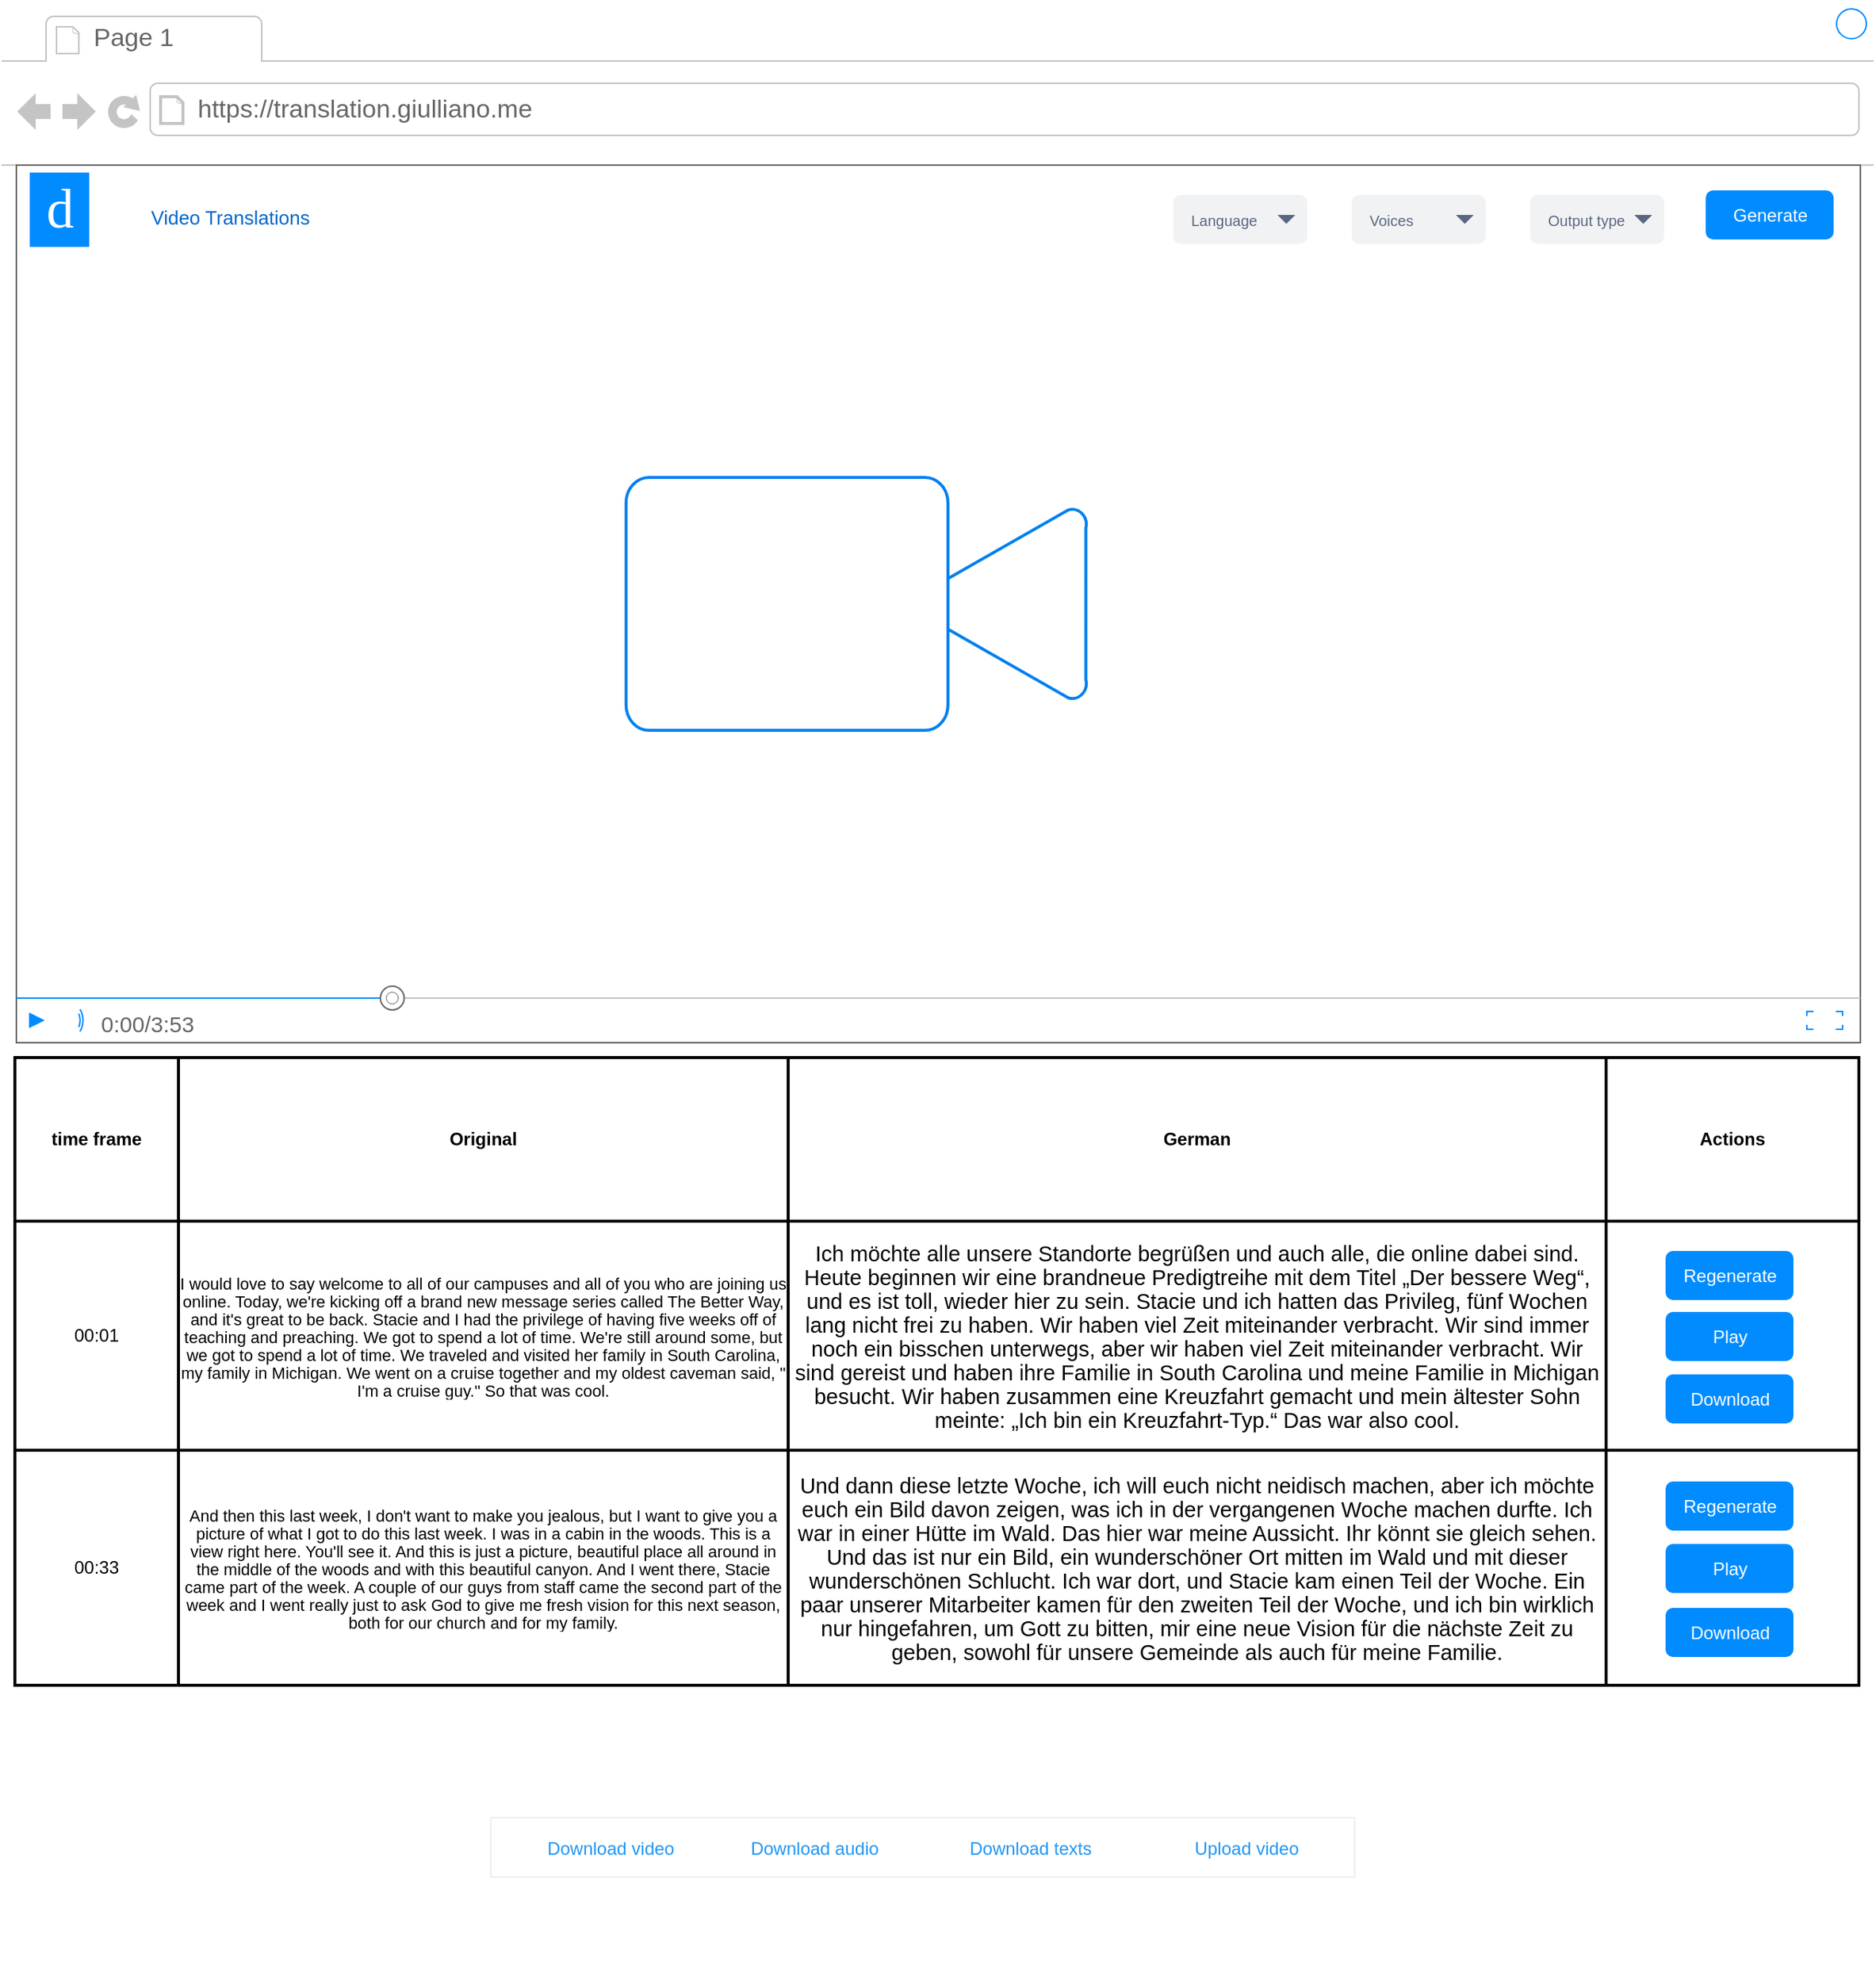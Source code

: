 <mxfile version="24.7.6">
  <diagram id="piDafpqhtRUU5qUU-vj8" name="Page-1">
    <mxGraphModel dx="1405" dy="938" grid="1" gridSize="10" guides="1" tooltips="1" connect="1" arrows="1" fold="1" page="1" pageScale="1" pageWidth="827" pageHeight="1169" math="0" shadow="0">
      <root>
        <mxCell id="0" />
        <mxCell id="1" parent="0" />
        <mxCell id="8962rQQDY3VNNf6We3Pp-1" value="" style="strokeWidth=1;shadow=0;dashed=0;align=center;html=1;shape=mxgraph.mockup.containers.browserWindow;rSize=0;strokeColor2=#008cff;strokeColor3=#c4c4c4;mainText=,;recursiveResize=0;strokeColor=#FFFFFF;fontColor=#FFFFFF;" parent="1" vertex="1">
          <mxGeometry x="11" y="9" width="1259" height="1330" as="geometry" />
        </mxCell>
        <mxCell id="8962rQQDY3VNNf6We3Pp-2" value="Page 1" style="strokeWidth=1;shadow=0;dashed=0;align=center;html=1;shape=mxgraph.mockup.containers.anchor;fontSize=17;fontColor=#666666;align=left;" parent="8962rQQDY3VNNf6We3Pp-1" vertex="1">
          <mxGeometry x="60" y="12" width="110" height="26" as="geometry" />
        </mxCell>
        <mxCell id="8962rQQDY3VNNf6We3Pp-3" value="https://translation.giulliano.me" style="strokeWidth=1;shadow=0;dashed=0;align=center;html=1;shape=mxgraph.mockup.containers.anchor;rSize=0;fontSize=17;fontColor=#666666;align=left;" parent="8962rQQDY3VNNf6We3Pp-1" vertex="1">
          <mxGeometry x="130" y="60" width="250" height="26" as="geometry" />
        </mxCell>
        <mxCell id="8962rQQDY3VNNf6We3Pp-4" value="" style="verticalLabelPosition=bottom;shadow=0;dashed=0;align=center;html=1;verticalAlign=top;strokeWidth=1;shape=mxgraph.mockup.containers.videoPlayer;strokeColor=#666666;strokeColor2=#008cff;strokeColor3=#c4c4c4;textColor=#666666;fillColor2=#008cff;barHeight=30;barPos=20;" parent="8962rQQDY3VNNf6We3Pp-1" vertex="1">
          <mxGeometry x="10" y="110" width="1240" height="590" as="geometry" />
        </mxCell>
        <mxCell id="8962rQQDY3VNNf6We3Pp-6" value="Output type" style="rounded=1;fillColor=#F1F2F4;strokeColor=none;html=1;fontColor=#596780;align=left;fontSize=10;spacingLeft=10" parent="8962rQQDY3VNNf6We3Pp-1" vertex="1">
          <mxGeometry x="1028" y="130" width="90" height="33" as="geometry" />
        </mxCell>
        <mxCell id="8962rQQDY3VNNf6We3Pp-7" value="" style="shape=triangle;direction=south;fillColor=#596780;strokeColor=none;html=1" parent="8962rQQDY3VNNf6We3Pp-6" vertex="1">
          <mxGeometry x="1" y="0.5" width="12" height="6" relative="1" as="geometry">
            <mxPoint x="-20" y="-3" as="offset" />
          </mxGeometry>
        </mxCell>
        <mxCell id="8962rQQDY3VNNf6We3Pp-10" value="Voices" style="rounded=1;fillColor=#F1F2F4;strokeColor=none;html=1;fontColor=#596780;align=left;fontSize=10;spacingLeft=10" parent="8962rQQDY3VNNf6We3Pp-1" vertex="1">
          <mxGeometry x="908" y="130" width="90" height="33" as="geometry" />
        </mxCell>
        <mxCell id="8962rQQDY3VNNf6We3Pp-11" value="" style="shape=triangle;direction=south;fillColor=#596780;strokeColor=none;html=1" parent="8962rQQDY3VNNf6We3Pp-10" vertex="1">
          <mxGeometry x="1" y="0.5" width="12" height="6" relative="1" as="geometry">
            <mxPoint x="-20" y="-3" as="offset" />
          </mxGeometry>
        </mxCell>
        <mxCell id="8962rQQDY3VNNf6We3Pp-12" value="Language" style="rounded=1;fillColor=#F1F2F4;strokeColor=none;html=1;fontColor=#596780;align=left;fontSize=10;spacingLeft=10" parent="8962rQQDY3VNNf6We3Pp-1" vertex="1">
          <mxGeometry x="788" y="130" width="90" height="33" as="geometry" />
        </mxCell>
        <mxCell id="8962rQQDY3VNNf6We3Pp-13" value="" style="shape=triangle;direction=south;fillColor=#596780;strokeColor=none;html=1" parent="8962rQQDY3VNNf6We3Pp-12" vertex="1">
          <mxGeometry x="1" y="0.5" width="12" height="6" relative="1" as="geometry">
            <mxPoint x="-20" y="-3" as="offset" />
          </mxGeometry>
        </mxCell>
        <mxCell id="8962rQQDY3VNNf6We3Pp-14" value="Generate" style="rounded=1;align=center;strokeColor=none;html=1;fontColor=#ffffff;fontSize=12;fillColor=#008CFF;" parent="8962rQQDY3VNNf6We3Pp-1" vertex="1">
          <mxGeometry x="1146" y="127" width="86" height="33" as="geometry" />
        </mxCell>
        <mxCell id="8962rQQDY3VNNf6We3Pp-16" value="Video Translations" style="text;html=1;strokeColor=none;fillColor=none;align=center;verticalAlign=middle;whiteSpace=wrap;rounded=0;fontSize=13;fontColor=#0066CC;" parent="8962rQQDY3VNNf6We3Pp-1" vertex="1">
          <mxGeometry x="59" y="135" width="190" height="20" as="geometry" />
        </mxCell>
        <mxCell id="8962rQQDY3VNNf6We3Pp-17" value="" style="html=1;verticalLabelPosition=bottom;align=center;labelBackgroundColor=#ffffff;verticalAlign=top;strokeWidth=2;strokeColor=#0080F0;shadow=0;dashed=0;shape=mxgraph.ios7.icons.video_conversation;fontSize=13;fontColor=#0066CC;" parent="8962rQQDY3VNNf6We3Pp-1" vertex="1">
          <mxGeometry x="420" y="320" width="310" height="170" as="geometry" />
        </mxCell>
        <mxCell id="8962rQQDY3VNNf6We3Pp-30" value="" style="shape=rect;fillColor=#ffffff;strokeColor=#eeeeee;shadow=0;fontSize=13;fontColor=#0066CC;" parent="8962rQQDY3VNNf6We3Pp-1" vertex="1">
          <mxGeometry x="329" y="1221" width="581" height="40" as="geometry" />
        </mxCell>
        <mxCell id="8962rQQDY3VNNf6We3Pp-31" value="Download video" style="shape=rect;strokeColor=none;fillColor=none;fontSize=12;fontColor=#2196F3;dashed=0;" parent="8962rQQDY3VNNf6We3Pp-30" vertex="1">
          <mxGeometry x="4" width="153.57" height="40" as="geometry" />
        </mxCell>
        <mxCell id="8962rQQDY3VNNf6We3Pp-32" value="Download audio" style="shape=rect;strokeColor=none;fillColor=none;fontSize=12;fontColor=#2196F3;dashed=0;" parent="8962rQQDY3VNNf6We3Pp-30" vertex="1">
          <mxGeometry x="145.25" width="145.25" height="40" as="geometry" />
        </mxCell>
        <mxCell id="8962rQQDY3VNNf6We3Pp-33" value="Download texts" style="shape=rect;strokeColor=none;fillColor=none;fontSize=12;fontColor=#2196F3;dashed=0;" parent="8962rQQDY3VNNf6We3Pp-30" vertex="1">
          <mxGeometry x="290.5" width="145.25" height="40" as="geometry" />
        </mxCell>
        <mxCell id="8962rQQDY3VNNf6We3Pp-34" value="Upload video" style="shape=rect;strokeColor=none;fillColor=none;fontSize=12;fontColor=#2196F3;dashed=0;" parent="8962rQQDY3VNNf6We3Pp-30" vertex="1">
          <mxGeometry x="435.75" width="145.25" height="40" as="geometry" />
        </mxCell>
        <mxCell id="seymav8gBYocV3_De4xC-2" value="d" style="text;html=1;align=center;verticalAlign=middle;resizable=0;points=[];autosize=1;fontSize=37;fontFamily=Tahoma;fillColor=#008CFF;fontColor=#FFFFFF;" parent="8962rQQDY3VNNf6We3Pp-1" vertex="1">
          <mxGeometry x="19" y="115" width="40" height="50" as="geometry" />
        </mxCell>
        <mxCell id="61xK0255PhLL7QsUH4Mn-1" value="" style="shape=table;html=1;whiteSpace=wrap;startSize=0;container=1;collapsible=0;childLayout=tableLayout;strokeWidth=2;" vertex="1" parent="8962rQQDY3VNNf6We3Pp-1">
          <mxGeometry x="9" y="710" width="520" height="422" as="geometry" />
        </mxCell>
        <mxCell id="61xK0255PhLL7QsUH4Mn-2" value="" style="shape=tableRow;horizontal=0;startSize=0;swimlaneHead=0;swimlaneBody=0;top=0;left=0;bottom=0;right=0;collapsible=0;dropTarget=0;fillColor=none;points=[[0,0.5],[1,0.5]];portConstraint=eastwest;" vertex="1" parent="61xK0255PhLL7QsUH4Mn-1">
          <mxGeometry width="520" height="110" as="geometry" />
        </mxCell>
        <mxCell id="61xK0255PhLL7QsUH4Mn-3" value="time frame" style="shape=partialRectangle;html=1;whiteSpace=wrap;connectable=0;fillColor=none;top=0;left=0;bottom=0;right=0;overflow=hidden;fontStyle=1" vertex="1" parent="61xK0255PhLL7QsUH4Mn-2">
          <mxGeometry width="110" height="110" as="geometry">
            <mxRectangle width="110" height="110" as="alternateBounds" />
          </mxGeometry>
        </mxCell>
        <mxCell id="61xK0255PhLL7QsUH4Mn-4" value="Original" style="shape=partialRectangle;html=1;whiteSpace=wrap;connectable=0;fillColor=none;top=0;left=0;bottom=0;right=0;overflow=hidden;fontStyle=1" vertex="1" parent="61xK0255PhLL7QsUH4Mn-2">
          <mxGeometry x="110" width="410" height="110" as="geometry">
            <mxRectangle width="410" height="110" as="alternateBounds" />
          </mxGeometry>
        </mxCell>
        <mxCell id="61xK0255PhLL7QsUH4Mn-5" value="" style="shape=tableRow;horizontal=0;startSize=0;swimlaneHead=0;swimlaneBody=0;top=0;left=0;bottom=0;right=0;collapsible=0;dropTarget=0;fillColor=none;points=[[0,0.5],[1,0.5]];portConstraint=eastwest;" vertex="1" parent="61xK0255PhLL7QsUH4Mn-1">
          <mxGeometry y="110" width="520" height="154" as="geometry" />
        </mxCell>
        <mxCell id="61xK0255PhLL7QsUH4Mn-6" value="00:01" style="shape=partialRectangle;html=1;whiteSpace=wrap;connectable=0;fillColor=none;top=0;left=0;bottom=0;right=0;overflow=hidden;" vertex="1" parent="61xK0255PhLL7QsUH4Mn-5">
          <mxGeometry width="110" height="154" as="geometry">
            <mxRectangle width="110" height="154" as="alternateBounds" />
          </mxGeometry>
        </mxCell>
        <mxCell id="61xK0255PhLL7QsUH4Mn-7" value="&lt;p style=&quot;margin: 0px; font-style: normal; font-variant-caps: normal; font-stretch: normal; font-size: 11px; line-height: normal; font-family: Arial; font-size-adjust: none; font-kerning: auto; font-variant-alternates: normal; font-variant-ligatures: normal; font-variant-numeric: normal; font-variant-east-asian: normal; font-variant-position: normal; font-variant-emoji: normal; font-feature-settings: normal; font-optical-sizing: auto; font-variation-settings: normal;&quot;&gt;I would love to say welcome to all of our campuses and all of you who are joining us online. Today, we&#39;re kicking off a brand new message series called The Better Way, and it&#39;s great to be back. Stacie and I had the privilege of having five weeks off of teaching and preaching. We got to spend a lot of time. We&#39;re still around some, but we got to spend a lot of time. We traveled and visited her family in South Carolina, my family in Michigan. We went on a cruise together and my oldest caveman said, &quot; I&#39;m a cruise guy.&quot; So that was cool.&lt;/p&gt;" style="shape=partialRectangle;html=1;whiteSpace=wrap;connectable=0;fillColor=none;top=0;left=0;bottom=0;right=0;overflow=hidden;" vertex="1" parent="61xK0255PhLL7QsUH4Mn-5">
          <mxGeometry x="110" width="410" height="154" as="geometry">
            <mxRectangle width="410" height="154" as="alternateBounds" />
          </mxGeometry>
        </mxCell>
        <mxCell id="61xK0255PhLL7QsUH4Mn-8" value="" style="shape=tableRow;horizontal=0;startSize=0;swimlaneHead=0;swimlaneBody=0;top=0;left=0;bottom=0;right=0;collapsible=0;dropTarget=0;fillColor=none;points=[[0,0.5],[1,0.5]];portConstraint=eastwest;" vertex="1" parent="61xK0255PhLL7QsUH4Mn-1">
          <mxGeometry y="264" width="520" height="158" as="geometry" />
        </mxCell>
        <mxCell id="61xK0255PhLL7QsUH4Mn-9" value="00:33" style="shape=partialRectangle;html=1;whiteSpace=wrap;connectable=0;fillColor=none;top=0;left=0;bottom=0;right=0;overflow=hidden;" vertex="1" parent="61xK0255PhLL7QsUH4Mn-8">
          <mxGeometry width="110" height="158" as="geometry">
            <mxRectangle width="110" height="158" as="alternateBounds" />
          </mxGeometry>
        </mxCell>
        <mxCell id="61xK0255PhLL7QsUH4Mn-10" value="&lt;p style=&quot;margin: 0px; font-style: normal; font-variant-caps: normal; font-stretch: normal; font-size: 11px; line-height: normal; font-family: Arial; font-size-adjust: none; font-kerning: auto; font-variant-alternates: normal; font-variant-ligatures: normal; font-variant-numeric: normal; font-variant-east-asian: normal; font-variant-position: normal; font-variant-emoji: normal; font-feature-settings: normal; font-optical-sizing: auto; font-variation-settings: normal;&quot;&gt;And then this last week, I don&#39;t want to make you jealous, but I want to give you a picture of what I got to do this last week. I was in a cabin in the woods. This is a view right here. You&#39;ll see it. And this is just a picture, beautiful place all around in the middle of the woods and with this beautiful canyon. And I went there, Stacie came part of the week. A couple of our guys from staff came the second part of the week and I went really just to ask God to give me fresh vision for this next season, both for our church and for my family.&lt;/p&gt;" style="shape=partialRectangle;html=1;whiteSpace=wrap;connectable=0;fillColor=none;top=0;left=0;bottom=0;right=0;overflow=hidden;" vertex="1" parent="61xK0255PhLL7QsUH4Mn-8">
          <mxGeometry x="110" width="410" height="158" as="geometry">
            <mxRectangle width="410" height="158" as="alternateBounds" />
          </mxGeometry>
        </mxCell>
        <mxCell id="61xK0255PhLL7QsUH4Mn-12" value="" style="shape=table;html=1;whiteSpace=wrap;startSize=0;container=1;collapsible=0;childLayout=tableLayout;strokeWidth=2;" vertex="1" parent="8962rQQDY3VNNf6We3Pp-1">
          <mxGeometry x="529" y="710" width="720" height="422" as="geometry" />
        </mxCell>
        <mxCell id="61xK0255PhLL7QsUH4Mn-13" value="" style="shape=tableRow;horizontal=0;startSize=0;swimlaneHead=0;swimlaneBody=0;top=0;left=0;bottom=0;right=0;collapsible=0;dropTarget=0;fillColor=none;points=[[0,0.5],[1,0.5]];portConstraint=eastwest;" vertex="1" parent="61xK0255PhLL7QsUH4Mn-12">
          <mxGeometry width="720" height="110" as="geometry" />
        </mxCell>
        <mxCell id="61xK0255PhLL7QsUH4Mn-14" value="German" style="shape=partialRectangle;html=1;whiteSpace=wrap;connectable=0;fillColor=none;top=0;left=0;bottom=0;right=0;overflow=hidden;fontStyle=1" vertex="1" parent="61xK0255PhLL7QsUH4Mn-13">
          <mxGeometry width="550" height="110" as="geometry">
            <mxRectangle width="550" height="110" as="alternateBounds" />
          </mxGeometry>
        </mxCell>
        <mxCell id="61xK0255PhLL7QsUH4Mn-15" value="Actions" style="shape=partialRectangle;html=1;whiteSpace=wrap;connectable=0;fillColor=none;top=0;left=0;bottom=0;right=0;overflow=hidden;fontStyle=1" vertex="1" parent="61xK0255PhLL7QsUH4Mn-13">
          <mxGeometry x="550" width="170" height="110" as="geometry">
            <mxRectangle width="170" height="110" as="alternateBounds" />
          </mxGeometry>
        </mxCell>
        <mxCell id="61xK0255PhLL7QsUH4Mn-16" value="" style="shape=tableRow;horizontal=0;startSize=0;swimlaneHead=0;swimlaneBody=0;top=0;left=0;bottom=0;right=0;collapsible=0;dropTarget=0;fillColor=none;points=[[0,0.5],[1,0.5]];portConstraint=eastwest;" vertex="1" parent="61xK0255PhLL7QsUH4Mn-12">
          <mxGeometry y="110" width="720" height="154" as="geometry" />
        </mxCell>
        <mxCell id="61xK0255PhLL7QsUH4Mn-17" value="&lt;p style=&quot;margin: 0px; font-style: normal; font-variant-caps: normal; font-stretch: normal; font-size: 14.5px; line-height: normal; font-family: Arial; font-size-adjust: none; font-kerning: auto; font-variant-alternates: normal; font-variant-ligatures: normal; font-variant-numeric: normal; font-variant-east-asian: normal; font-variant-position: normal; font-variant-emoji: normal; font-feature-settings: normal; font-optical-sizing: auto; font-variation-settings: normal; -webkit-text-stroke-width: 0px; -webkit-text-stroke-color: rgb(0, 0, 0);&quot;&gt;Ich möchte alle unsere Standorte begrüßen und auch alle, die online dabei sind. Heute beginnen wir eine brandneue Predigtreihe mit dem Titel „Der bessere Weg“, und es ist toll, wieder hier zu sein. Stacie und ich hatten das Privileg, fünf Wochen lang nicht frei zu haben. Wir haben viel Zeit miteinander verbracht. Wir sind immer noch ein bisschen unterwegs, aber wir haben viel Zeit miteinander verbracht. Wir sind gereist und haben ihre Familie in South Carolina und meine Familie in Michigan besucht. Wir haben zusammen eine Kreuzfahrt gemacht und mein ältester Sohn meinte: „Ich bin ein Kreuzfahrt-Typ.“ Das war also cool.&lt;/p&gt;" style="shape=partialRectangle;html=1;whiteSpace=wrap;connectable=0;fillColor=none;top=0;left=0;bottom=0;right=0;overflow=hidden;" vertex="1" parent="61xK0255PhLL7QsUH4Mn-16">
          <mxGeometry width="550" height="154" as="geometry">
            <mxRectangle width="550" height="154" as="alternateBounds" />
          </mxGeometry>
        </mxCell>
        <mxCell id="61xK0255PhLL7QsUH4Mn-18" value="" style="shape=partialRectangle;html=1;whiteSpace=wrap;connectable=0;fillColor=none;top=0;left=0;bottom=0;right=0;overflow=hidden;" vertex="1" parent="61xK0255PhLL7QsUH4Mn-16">
          <mxGeometry x="550" width="170" height="154" as="geometry">
            <mxRectangle width="170" height="154" as="alternateBounds" />
          </mxGeometry>
        </mxCell>
        <mxCell id="61xK0255PhLL7QsUH4Mn-19" value="" style="shape=tableRow;horizontal=0;startSize=0;swimlaneHead=0;swimlaneBody=0;top=0;left=0;bottom=0;right=0;collapsible=0;dropTarget=0;fillColor=none;points=[[0,0.5],[1,0.5]];portConstraint=eastwest;" vertex="1" parent="61xK0255PhLL7QsUH4Mn-12">
          <mxGeometry y="264" width="720" height="158" as="geometry" />
        </mxCell>
        <mxCell id="61xK0255PhLL7QsUH4Mn-20" value="&lt;p style=&quot;margin: 0px; font-style: normal; font-variant-caps: normal; font-stretch: normal; font-size: 14.5px; line-height: normal; font-family: Arial; font-size-adjust: none; font-kerning: auto; font-variant-alternates: normal; font-variant-ligatures: normal; font-variant-numeric: normal; font-variant-east-asian: normal; font-variant-position: normal; font-variant-emoji: normal; font-feature-settings: normal; font-optical-sizing: auto; font-variation-settings: normal; -webkit-text-stroke-width: 0px; -webkit-text-stroke-color: rgb(0, 0, 0);&quot;&gt;Und dann diese letzte Woche, ich will euch nicht neidisch machen, aber ich möchte euch ein Bild davon zeigen, was ich in der vergangenen Woche machen durfte. Ich war in einer Hütte im Wald. Das hier war meine Aussicht. Ihr könnt sie gleich sehen. Und das ist nur ein Bild, ein wunderschöner Ort mitten im Wald und mit dieser wunderschönen Schlucht. Ich war dort, und Stacie kam einen Teil der Woche. Ein paar unserer Mitarbeiter kamen für den zweiten Teil der Woche, und ich bin wirklich nur hingefahren, um Gott zu bitten, mir eine neue Vision für die nächste Zeit zu geben, sowohl für unsere Gemeinde als auch für meine Familie.&lt;/p&gt;" style="shape=partialRectangle;html=1;whiteSpace=wrap;connectable=0;fillColor=none;top=0;left=0;bottom=0;right=0;overflow=hidden;" vertex="1" parent="61xK0255PhLL7QsUH4Mn-19">
          <mxGeometry width="550" height="158" as="geometry">
            <mxRectangle width="550" height="158" as="alternateBounds" />
          </mxGeometry>
        </mxCell>
        <mxCell id="61xK0255PhLL7QsUH4Mn-21" value="" style="shape=partialRectangle;html=1;whiteSpace=wrap;connectable=0;fillColor=none;top=0;left=0;bottom=0;right=0;overflow=hidden;" vertex="1" parent="61xK0255PhLL7QsUH4Mn-19">
          <mxGeometry x="550" width="170" height="158" as="geometry">
            <mxRectangle width="170" height="158" as="alternateBounds" />
          </mxGeometry>
        </mxCell>
        <mxCell id="61xK0255PhLL7QsUH4Mn-65" value="Regenerate" style="rounded=1;align=center;strokeColor=none;html=1;fontColor=#ffffff;fontSize=12;fillColor=#008CFF;" vertex="1" parent="8962rQQDY3VNNf6We3Pp-1">
          <mxGeometry x="1119" y="840" width="86" height="33" as="geometry" />
        </mxCell>
        <mxCell id="61xK0255PhLL7QsUH4Mn-66" value="Regenerate" style="rounded=1;align=center;strokeColor=none;html=1;fontColor=#ffffff;fontSize=12;fillColor=#008CFF;" vertex="1" parent="8962rQQDY3VNNf6We3Pp-1">
          <mxGeometry x="1119" y="995" width="86" height="33" as="geometry" />
        </mxCell>
        <mxCell id="61xK0255PhLL7QsUH4Mn-67" value="Play" style="rounded=1;align=center;strokeColor=none;html=1;fontColor=#ffffff;fontSize=12;fillColor=#008CFF;" vertex="1" parent="8962rQQDY3VNNf6We3Pp-1">
          <mxGeometry x="1119" y="881" width="86" height="33" as="geometry" />
        </mxCell>
        <mxCell id="61xK0255PhLL7QsUH4Mn-68" value="Play" style="rounded=1;align=center;strokeColor=none;html=1;fontColor=#ffffff;fontSize=12;fillColor=#008CFF;" vertex="1" parent="8962rQQDY3VNNf6We3Pp-1">
          <mxGeometry x="1119" y="1037" width="86" height="33" as="geometry" />
        </mxCell>
        <mxCell id="61xK0255PhLL7QsUH4Mn-69" value="Download" style="rounded=1;align=center;strokeColor=none;html=1;fontColor=#ffffff;fontSize=12;fillColor=#008CFF;" vertex="1" parent="8962rQQDY3VNNf6We3Pp-1">
          <mxGeometry x="1119" y="923" width="86" height="33" as="geometry" />
        </mxCell>
        <mxCell id="61xK0255PhLL7QsUH4Mn-117" value="Download" style="rounded=1;align=center;strokeColor=none;html=1;fontColor=#ffffff;fontSize=12;fillColor=#008CFF;" vertex="1" parent="8962rQQDY3VNNf6We3Pp-1">
          <mxGeometry x="1119" y="1080" width="86" height="33" as="geometry" />
        </mxCell>
      </root>
    </mxGraphModel>
  </diagram>
</mxfile>
